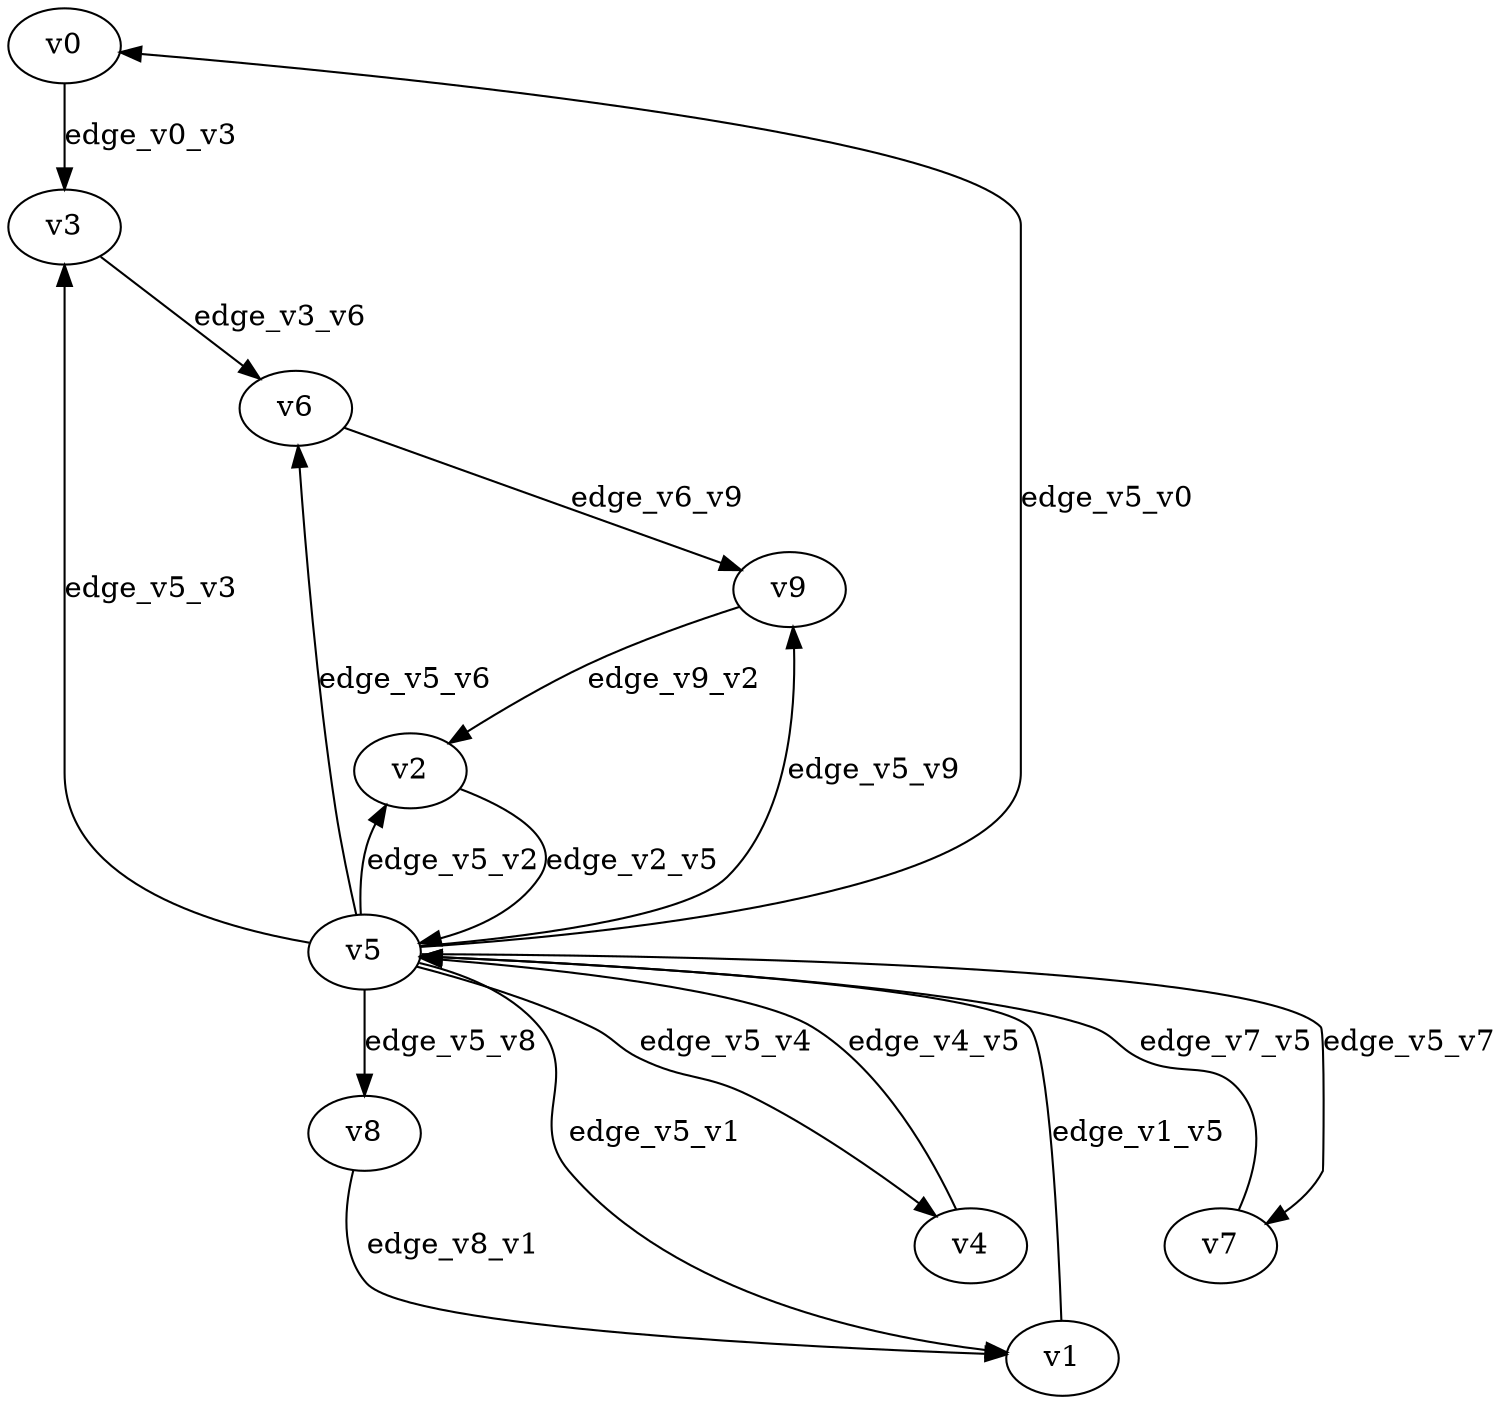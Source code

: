 digraph test003 {
    // Discounted game test case
    // Vertex properties: name [player=X]
    // Edge properties: [weight=Y, discount=Z]

    v0 [name="v0", player=0];
    v1 [name="v1", player=1];
    v2 [name="v2", player=0];
    v3 [name="v3", player=1];
    v4 [name="v4", player=0];
    v5 [name="v5", player=0];
    v6 [name="v6", player=0];
    v7 [name="v7", player=1];
    v8 [name="v8", player=0];
    v9 [name="v9", player=1];

    v5 -> v0 [label="edge_v5_v0", weight=3.85, discount=0.327];
    v5 -> v1 [label="edge_v5_v1", weight=3.64, discount=0.327];
    v1 -> v5 [label="edge_v1_v5", weight=5.68, discount=0.327];
    v5 -> v2 [label="edge_v5_v2", weight=8.82, discount=0.327];
    v5 -> v3 [label="edge_v5_v3", weight=7.69, discount=0.327];
    v5 -> v4 [label="edge_v5_v4", weight=-4.49, discount=0.327];
    v4 -> v5 [label="edge_v4_v5", weight=-6.81, discount=0.327];
    v5 -> v6 [label="edge_v5_v6", weight=7.57, discount=0.327];
    v5 -> v7 [label="edge_v5_v7", weight=0.76, discount=0.327];
    v7 -> v5 [label="edge_v7_v5", weight=-0.74, discount=0.327];
    v5 -> v8 [label="edge_v5_v8", weight=9.41, discount=0.327];
    v5 -> v9 [label="edge_v5_v9", weight=5.93, discount=0.327];
    v0 -> v3 [label="edge_v0_v3", weight=4.47, discount=0.327];
    v2 -> v5 [label="edge_v2_v5", weight=0.67, discount=0.327];
    v3 -> v6 [label="edge_v3_v6", weight=3.77, discount=0.327];
    v6 -> v9 [label="edge_v6_v9", weight=1.06, discount=0.327];
    v8 -> v1 [label="edge_v8_v1", weight=-2.63, discount=0.327];
    v9 -> v2 [label="edge_v9_v2", weight=0.29, discount=0.327];
}
